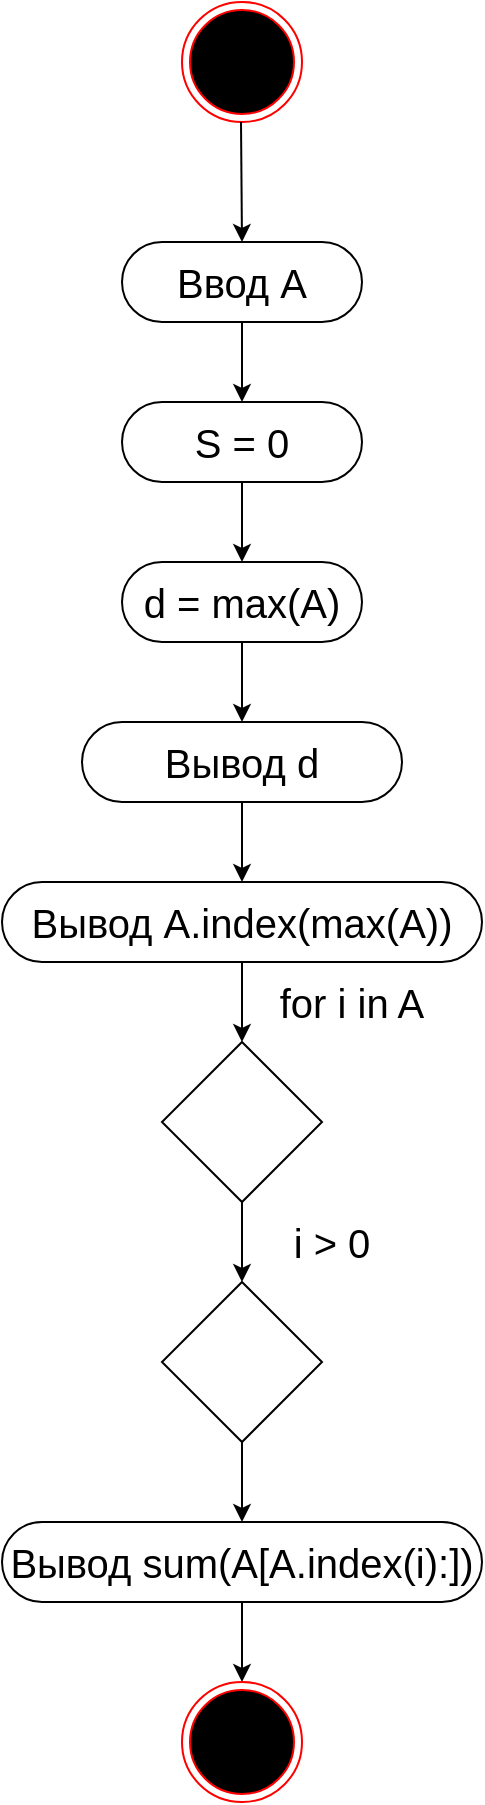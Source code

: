 <mxfile version="14.7.1" type="github">
  <diagram id="guN0_ISp70PArXxdg8vb" name="Page-1">
    <mxGraphModel dx="354" dy="651" grid="1" gridSize="10" guides="1" tooltips="1" connect="1" arrows="1" fold="1" page="1" pageScale="1" pageWidth="827" pageHeight="1169" math="0" shadow="0">
      <root>
        <mxCell id="0" />
        <mxCell id="1" parent="0" />
        <mxCell id="qPGTRNqkrpz23dsvWuwc-1" value="" style="ellipse;html=1;shape=endState;fillColor=#000000;strokeColor=#ff0000;" vertex="1" parent="1">
          <mxGeometry x="250" y="40" width="60" height="60" as="geometry" />
        </mxCell>
        <mxCell id="qPGTRNqkrpz23dsvWuwc-2" value="" style="endArrow=classic;html=1;entryX=0.5;entryY=0;entryDx=0;entryDy=0;" edge="1" parent="1" target="qPGTRNqkrpz23dsvWuwc-3">
          <mxGeometry width="50" height="50" relative="1" as="geometry">
            <mxPoint x="279.5" y="100" as="sourcePoint" />
            <mxPoint x="279.5" y="150" as="targetPoint" />
          </mxGeometry>
        </mxCell>
        <mxCell id="qPGTRNqkrpz23dsvWuwc-6" value="" style="edgeStyle=orthogonalEdgeStyle;rounded=0;orthogonalLoop=1;jettySize=auto;html=1;" edge="1" parent="1" source="qPGTRNqkrpz23dsvWuwc-3" target="qPGTRNqkrpz23dsvWuwc-4">
          <mxGeometry relative="1" as="geometry" />
        </mxCell>
        <mxCell id="qPGTRNqkrpz23dsvWuwc-3" value="Ввод A" style="rounded=1;whiteSpace=wrap;html=1;arcSize=50;fontSize=20;" vertex="1" parent="1">
          <mxGeometry x="220" y="160" width="120" height="40" as="geometry" />
        </mxCell>
        <mxCell id="qPGTRNqkrpz23dsvWuwc-7" value="" style="edgeStyle=orthogonalEdgeStyle;rounded=0;orthogonalLoop=1;jettySize=auto;html=1;" edge="1" parent="1" source="qPGTRNqkrpz23dsvWuwc-4" target="qPGTRNqkrpz23dsvWuwc-5">
          <mxGeometry relative="1" as="geometry" />
        </mxCell>
        <mxCell id="qPGTRNqkrpz23dsvWuwc-4" value="S = 0" style="rounded=1;whiteSpace=wrap;html=1;arcSize=50;fontSize=20;" vertex="1" parent="1">
          <mxGeometry x="220" y="240" width="120" height="40" as="geometry" />
        </mxCell>
        <mxCell id="qPGTRNqkrpz23dsvWuwc-9" value="" style="edgeStyle=orthogonalEdgeStyle;rounded=0;orthogonalLoop=1;jettySize=auto;html=1;" edge="1" parent="1" source="qPGTRNqkrpz23dsvWuwc-5" target="qPGTRNqkrpz23dsvWuwc-8">
          <mxGeometry relative="1" as="geometry" />
        </mxCell>
        <mxCell id="qPGTRNqkrpz23dsvWuwc-5" value="d = max(A)" style="rounded=1;whiteSpace=wrap;html=1;arcSize=50;fontSize=20;" vertex="1" parent="1">
          <mxGeometry x="220" y="320" width="120" height="40" as="geometry" />
        </mxCell>
        <mxCell id="qPGTRNqkrpz23dsvWuwc-8" value="Вывод d" style="rounded=1;whiteSpace=wrap;html=1;arcSize=50;fontSize=20;" vertex="1" parent="1">
          <mxGeometry x="200" y="400" width="160" height="40" as="geometry" />
        </mxCell>
        <mxCell id="qPGTRNqkrpz23dsvWuwc-10" value="Вывод A.index(max(A))" style="rounded=1;whiteSpace=wrap;html=1;arcSize=50;fontSize=20;" vertex="1" parent="1">
          <mxGeometry x="160" y="480" width="240" height="40" as="geometry" />
        </mxCell>
        <mxCell id="qPGTRNqkrpz23dsvWuwc-12" value="" style="endArrow=classic;html=1;entryX=0.5;entryY=0;entryDx=0;entryDy=0;" edge="1" parent="1" target="qPGTRNqkrpz23dsvWuwc-10">
          <mxGeometry width="50" height="50" relative="1" as="geometry">
            <mxPoint x="280" y="440" as="sourcePoint" />
            <mxPoint x="330" y="390" as="targetPoint" />
          </mxGeometry>
        </mxCell>
        <mxCell id="qPGTRNqkrpz23dsvWuwc-13" value="" style="endArrow=classic;html=1;" edge="1" parent="1">
          <mxGeometry width="50" height="50" relative="1" as="geometry">
            <mxPoint x="280" y="520" as="sourcePoint" />
            <mxPoint x="280" y="560" as="targetPoint" />
          </mxGeometry>
        </mxCell>
        <mxCell id="qPGTRNqkrpz23dsvWuwc-14" value="" style="rhombus;whiteSpace=wrap;html=1;" vertex="1" parent="1">
          <mxGeometry x="240" y="560" width="80" height="80" as="geometry" />
        </mxCell>
        <mxCell id="qPGTRNqkrpz23dsvWuwc-16" value="" style="endArrow=classic;html=1;" edge="1" parent="1">
          <mxGeometry width="50" height="50" relative="1" as="geometry">
            <mxPoint x="280" y="640" as="sourcePoint" />
            <mxPoint x="280" y="680" as="targetPoint" />
          </mxGeometry>
        </mxCell>
        <mxCell id="qPGTRNqkrpz23dsvWuwc-23" value="" style="edgeStyle=orthogonalEdgeStyle;rounded=0;orthogonalLoop=1;jettySize=auto;html=1;fontSize=20;" edge="1" parent="1" source="qPGTRNqkrpz23dsvWuwc-17" target="qPGTRNqkrpz23dsvWuwc-21">
          <mxGeometry relative="1" as="geometry" />
        </mxCell>
        <mxCell id="qPGTRNqkrpz23dsvWuwc-17" value="" style="rhombus;whiteSpace=wrap;html=1;" vertex="1" parent="1">
          <mxGeometry x="240" y="680" width="80" height="80" as="geometry" />
        </mxCell>
        <mxCell id="qPGTRNqkrpz23dsvWuwc-18" value="for i in A" style="text;html=1;strokeColor=none;fillColor=none;align=center;verticalAlign=middle;whiteSpace=wrap;rounded=0;fontSize=20;" vertex="1" parent="1">
          <mxGeometry x="280" y="530" width="110" height="20" as="geometry" />
        </mxCell>
        <mxCell id="qPGTRNqkrpz23dsvWuwc-20" value="i &amp;gt; 0" style="text;html=1;strokeColor=none;fillColor=none;align=center;verticalAlign=middle;whiteSpace=wrap;rounded=0;fontSize=20;" vertex="1" parent="1">
          <mxGeometry x="300" y="650" width="50" height="20" as="geometry" />
        </mxCell>
        <mxCell id="qPGTRNqkrpz23dsvWuwc-25" value="" style="edgeStyle=orthogonalEdgeStyle;rounded=0;orthogonalLoop=1;jettySize=auto;html=1;fontSize=20;" edge="1" parent="1" source="qPGTRNqkrpz23dsvWuwc-21" target="qPGTRNqkrpz23dsvWuwc-24">
          <mxGeometry relative="1" as="geometry" />
        </mxCell>
        <mxCell id="qPGTRNqkrpz23dsvWuwc-21" value="Вывод sum(A[A.index(i):])" style="rounded=1;whiteSpace=wrap;html=1;arcSize=50;fontSize=20;" vertex="1" parent="1">
          <mxGeometry x="160" y="800" width="240" height="40" as="geometry" />
        </mxCell>
        <mxCell id="qPGTRNqkrpz23dsvWuwc-24" value="" style="ellipse;html=1;shape=endState;fillColor=#000000;strokeColor=#ff0000;" vertex="1" parent="1">
          <mxGeometry x="250" y="880" width="60" height="60" as="geometry" />
        </mxCell>
      </root>
    </mxGraphModel>
  </diagram>
</mxfile>
